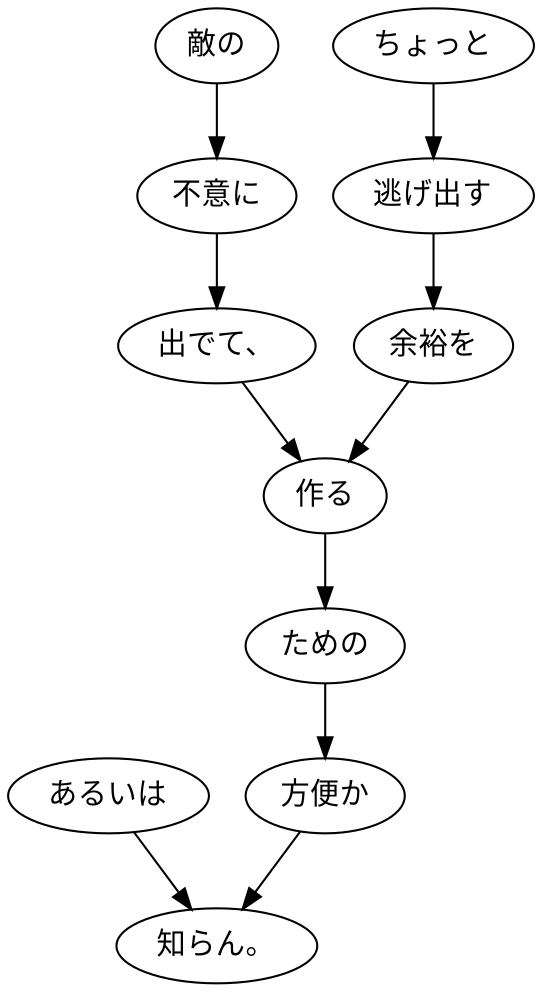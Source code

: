 digraph graph4042 {
	node0 [label="あるいは"];
	node1 [label="敵の"];
	node2 [label="不意に"];
	node3 [label="出でて、"];
	node4 [label="ちょっと"];
	node5 [label="逃げ出す"];
	node6 [label="余裕を"];
	node7 [label="作る"];
	node8 [label="ための"];
	node9 [label="方便か"];
	node10 [label="知らん。"];
	node0 -> node10;
	node1 -> node2;
	node2 -> node3;
	node3 -> node7;
	node4 -> node5;
	node5 -> node6;
	node6 -> node7;
	node7 -> node8;
	node8 -> node9;
	node9 -> node10;
}
